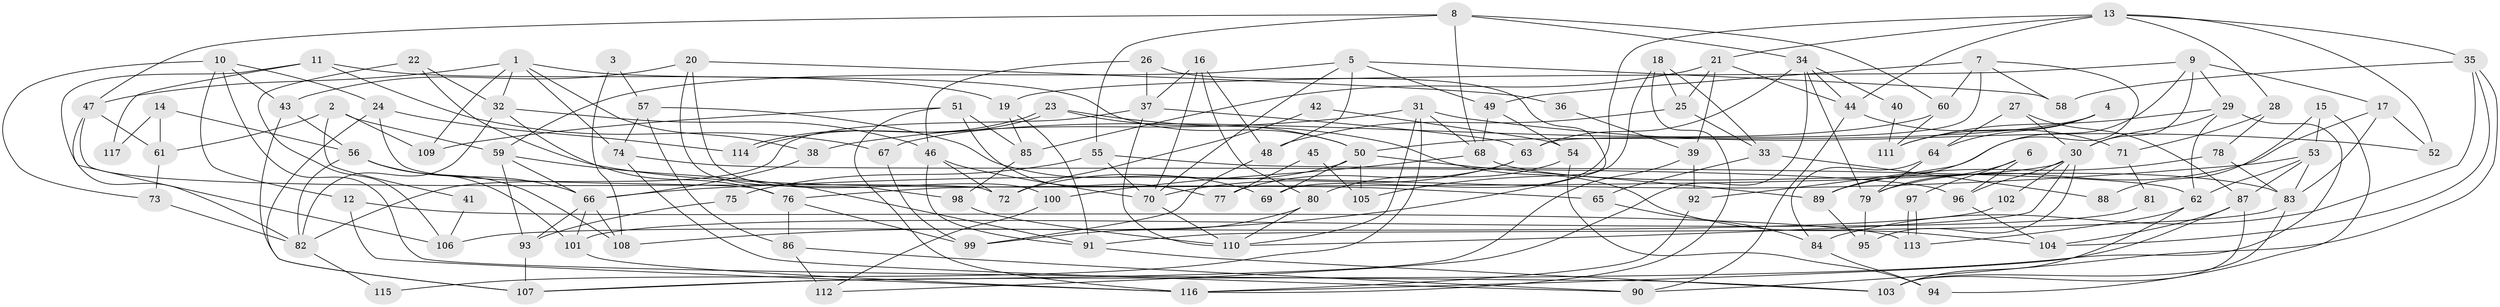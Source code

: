 // coarse degree distribution, {7: 0.09333333333333334, 5: 0.16, 4: 0.25333333333333335, 3: 0.17333333333333334, 6: 0.12, 9: 0.05333333333333334, 8: 0.06666666666666667, 10: 0.013333333333333334, 2: 0.06666666666666667}
// Generated by graph-tools (version 1.1) at 2025/52/02/27/25 19:52:06]
// undirected, 117 vertices, 234 edges
graph export_dot {
graph [start="1"]
  node [color=gray90,style=filled];
  1;
  2;
  3;
  4;
  5;
  6;
  7;
  8;
  9;
  10;
  11;
  12;
  13;
  14;
  15;
  16;
  17;
  18;
  19;
  20;
  21;
  22;
  23;
  24;
  25;
  26;
  27;
  28;
  29;
  30;
  31;
  32;
  33;
  34;
  35;
  36;
  37;
  38;
  39;
  40;
  41;
  42;
  43;
  44;
  45;
  46;
  47;
  48;
  49;
  50;
  51;
  52;
  53;
  54;
  55;
  56;
  57;
  58;
  59;
  60;
  61;
  62;
  63;
  64;
  65;
  66;
  67;
  68;
  69;
  70;
  71;
  72;
  73;
  74;
  75;
  76;
  77;
  78;
  79;
  80;
  81;
  82;
  83;
  84;
  85;
  86;
  87;
  88;
  89;
  90;
  91;
  92;
  93;
  94;
  95;
  96;
  97;
  98;
  99;
  100;
  101;
  102;
  103;
  104;
  105;
  106;
  107;
  108;
  109;
  110;
  111;
  112;
  113;
  114;
  115;
  116;
  117;
  1 -- 50;
  1 -- 32;
  1 -- 38;
  1 -- 47;
  1 -- 74;
  1 -- 109;
  2 -- 59;
  2 -- 61;
  2 -- 41;
  2 -- 109;
  3 -- 57;
  3 -- 108;
  4 -- 111;
  4 -- 50;
  4 -- 64;
  5 -- 48;
  5 -- 70;
  5 -- 49;
  5 -- 58;
  5 -- 59;
  6 -- 79;
  6 -- 96;
  6 -- 97;
  7 -- 58;
  7 -- 63;
  7 -- 49;
  7 -- 60;
  7 -- 89;
  8 -- 55;
  8 -- 47;
  8 -- 34;
  8 -- 60;
  8 -- 68;
  9 -- 29;
  9 -- 17;
  9 -- 19;
  9 -- 30;
  9 -- 92;
  10 -- 12;
  10 -- 24;
  10 -- 43;
  10 -- 73;
  10 -- 103;
  11 -- 19;
  11 -- 67;
  11 -- 106;
  11 -- 117;
  12 -- 116;
  12 -- 113;
  13 -- 69;
  13 -- 21;
  13 -- 28;
  13 -- 35;
  13 -- 44;
  13 -- 52;
  14 -- 61;
  14 -- 56;
  14 -- 117;
  15 -- 94;
  15 -- 53;
  15 -- 88;
  16 -- 80;
  16 -- 37;
  16 -- 48;
  16 -- 70;
  17 -- 52;
  17 -- 83;
  17 -- 79;
  18 -- 108;
  18 -- 116;
  18 -- 25;
  18 -- 33;
  19 -- 91;
  19 -- 85;
  20 -- 100;
  20 -- 98;
  20 -- 36;
  20 -- 43;
  21 -- 39;
  21 -- 85;
  21 -- 25;
  21 -- 44;
  22 -- 32;
  22 -- 65;
  22 -- 106;
  23 -- 114;
  23 -- 114;
  23 -- 104;
  23 -- 50;
  24 -- 107;
  24 -- 76;
  24 -- 114;
  25 -- 33;
  25 -- 48;
  26 -- 46;
  26 -- 37;
  26 -- 105;
  27 -- 30;
  27 -- 64;
  27 -- 87;
  28 -- 78;
  28 -- 71;
  29 -- 30;
  29 -- 62;
  29 -- 107;
  29 -- 111;
  30 -- 110;
  30 -- 76;
  30 -- 95;
  30 -- 96;
  30 -- 102;
  31 -- 38;
  31 -- 68;
  31 -- 52;
  31 -- 110;
  31 -- 115;
  32 -- 82;
  32 -- 46;
  32 -- 76;
  33 -- 65;
  33 -- 88;
  34 -- 44;
  34 -- 40;
  34 -- 63;
  34 -- 79;
  34 -- 112;
  35 -- 104;
  35 -- 58;
  35 -- 84;
  35 -- 90;
  36 -- 39;
  37 -- 63;
  37 -- 82;
  37 -- 110;
  38 -- 66;
  39 -- 92;
  39 -- 107;
  40 -- 111;
  41 -- 106;
  42 -- 72;
  42 -- 54;
  43 -- 56;
  43 -- 107;
  44 -- 71;
  44 -- 90;
  45 -- 105;
  45 -- 77;
  46 -- 91;
  46 -- 70;
  46 -- 72;
  47 -- 72;
  47 -- 61;
  47 -- 82;
  48 -- 99;
  49 -- 54;
  49 -- 68;
  50 -- 89;
  50 -- 69;
  50 -- 72;
  50 -- 105;
  51 -- 109;
  51 -- 116;
  51 -- 77;
  51 -- 85;
  53 -- 83;
  53 -- 87;
  53 -- 62;
  53 -- 66;
  54 -- 80;
  54 -- 94;
  55 -- 62;
  55 -- 70;
  55 -- 75;
  56 -- 66;
  56 -- 82;
  56 -- 101;
  56 -- 108;
  57 -- 86;
  57 -- 74;
  57 -- 69;
  59 -- 93;
  59 -- 66;
  59 -- 91;
  60 -- 67;
  60 -- 111;
  61 -- 73;
  62 -- 103;
  62 -- 113;
  63 -- 70;
  63 -- 77;
  64 -- 79;
  64 -- 84;
  65 -- 84;
  66 -- 93;
  66 -- 101;
  66 -- 108;
  67 -- 99;
  68 -- 83;
  68 -- 100;
  70 -- 110;
  71 -- 81;
  73 -- 82;
  74 -- 90;
  74 -- 96;
  75 -- 93;
  76 -- 86;
  76 -- 99;
  78 -- 83;
  78 -- 89;
  79 -- 95;
  80 -- 99;
  80 -- 110;
  81 -- 101;
  82 -- 115;
  83 -- 103;
  83 -- 91;
  84 -- 94;
  85 -- 98;
  86 -- 90;
  86 -- 112;
  87 -- 103;
  87 -- 104;
  87 -- 116;
  89 -- 95;
  91 -- 103;
  92 -- 116;
  93 -- 107;
  96 -- 104;
  97 -- 113;
  97 -- 113;
  98 -- 110;
  100 -- 112;
  101 -- 116;
  102 -- 106;
}
